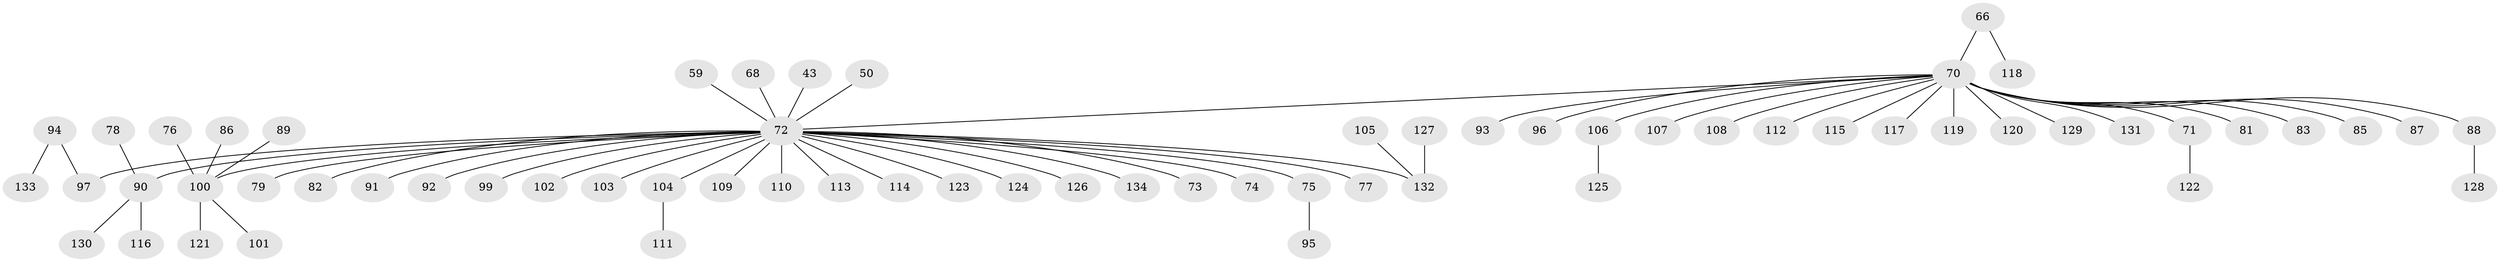 // original degree distribution, {5: 0.05970149253731343, 7: 0.007462686567164179, 4: 0.04477611940298507, 3: 0.1417910447761194, 6: 0.014925373134328358, 1: 0.5223880597014925, 2: 0.208955223880597}
// Generated by graph-tools (version 1.1) at 2025/53/03/09/25 04:53:07]
// undirected, 67 vertices, 66 edges
graph export_dot {
graph [start="1"]
  node [color=gray90,style=filled];
  43;
  50;
  59;
  66;
  68;
  70 [super="+67+51+65"];
  71;
  72 [super="+39+31+37+17+44+41+58+32+55+69"];
  73;
  74;
  75;
  76;
  77;
  78;
  79;
  81;
  82;
  83;
  85;
  86;
  87;
  88;
  89;
  90 [super="+36"];
  91;
  92;
  93;
  94;
  95;
  96;
  97 [super="+56"];
  99;
  100 [super="+47+40+60+63+64"];
  101;
  102;
  103;
  104 [super="+98"];
  105;
  106;
  107;
  108;
  109;
  110;
  111;
  112;
  113;
  114;
  115;
  116;
  117;
  118;
  119;
  120;
  121;
  122;
  123;
  124;
  125;
  126;
  127;
  128;
  129;
  130;
  131;
  132 [super="+61+84"];
  133;
  134;
  43 -- 72;
  50 -- 72;
  59 -- 72;
  66 -- 118;
  66 -- 70;
  68 -- 72;
  70 -- 88;
  70 -- 93;
  70 -- 129;
  70 -- 119;
  70 -- 120;
  70 -- 131;
  70 -- 71;
  70 -- 72;
  70 -- 81;
  70 -- 83;
  70 -- 85;
  70 -- 87;
  70 -- 96;
  70 -- 106;
  70 -- 107;
  70 -- 108;
  70 -- 112;
  70 -- 115;
  70 -- 117;
  71 -- 122;
  72 -- 82;
  72 -- 134;
  72 -- 103;
  72 -- 75;
  72 -- 123;
  72 -- 91;
  72 -- 124;
  72 -- 97;
  72 -- 90;
  72 -- 102;
  72 -- 74;
  72 -- 73;
  72 -- 92;
  72 -- 99;
  72 -- 109;
  72 -- 114;
  72 -- 113;
  72 -- 132;
  72 -- 100;
  72 -- 126;
  72 -- 104;
  72 -- 77;
  72 -- 110;
  72 -- 79;
  75 -- 95;
  76 -- 100;
  78 -- 90;
  86 -- 100;
  88 -- 128;
  89 -- 100;
  90 -- 116;
  90 -- 130;
  94 -- 133;
  94 -- 97;
  100 -- 121;
  100 -- 101;
  104 -- 111;
  105 -- 132;
  106 -- 125;
  127 -- 132;
}
